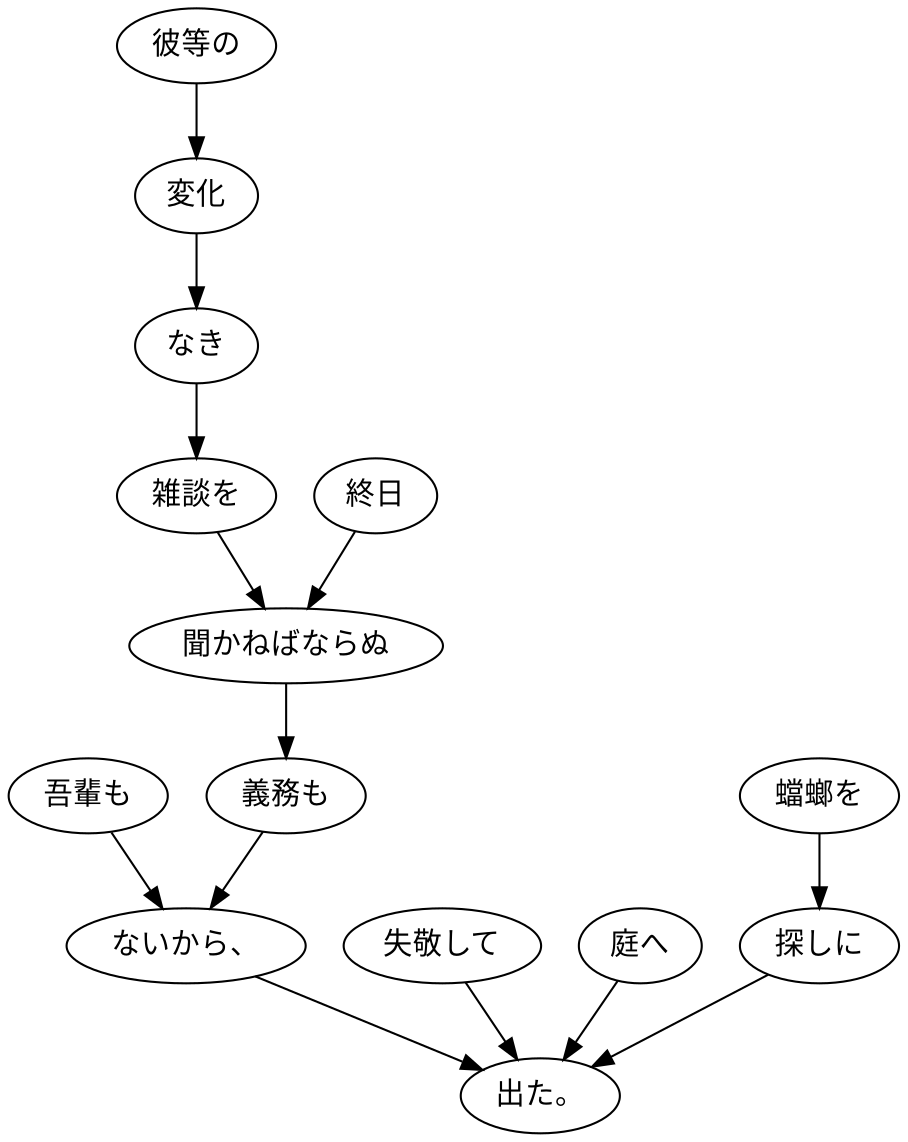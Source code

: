 digraph graph3888 {
	node0 [label="吾輩も"];
	node1 [label="彼等の"];
	node2 [label="変化"];
	node3 [label="なき"];
	node4 [label="雑談を"];
	node5 [label="終日"];
	node6 [label="聞かねばならぬ"];
	node7 [label="義務も"];
	node8 [label="ないから、"];
	node9 [label="失敬して"];
	node10 [label="庭へ"];
	node11 [label="蟷螂を"];
	node12 [label="探しに"];
	node13 [label="出た。"];
	node0 -> node8;
	node1 -> node2;
	node2 -> node3;
	node3 -> node4;
	node4 -> node6;
	node5 -> node6;
	node6 -> node7;
	node7 -> node8;
	node8 -> node13;
	node9 -> node13;
	node10 -> node13;
	node11 -> node12;
	node12 -> node13;
}
